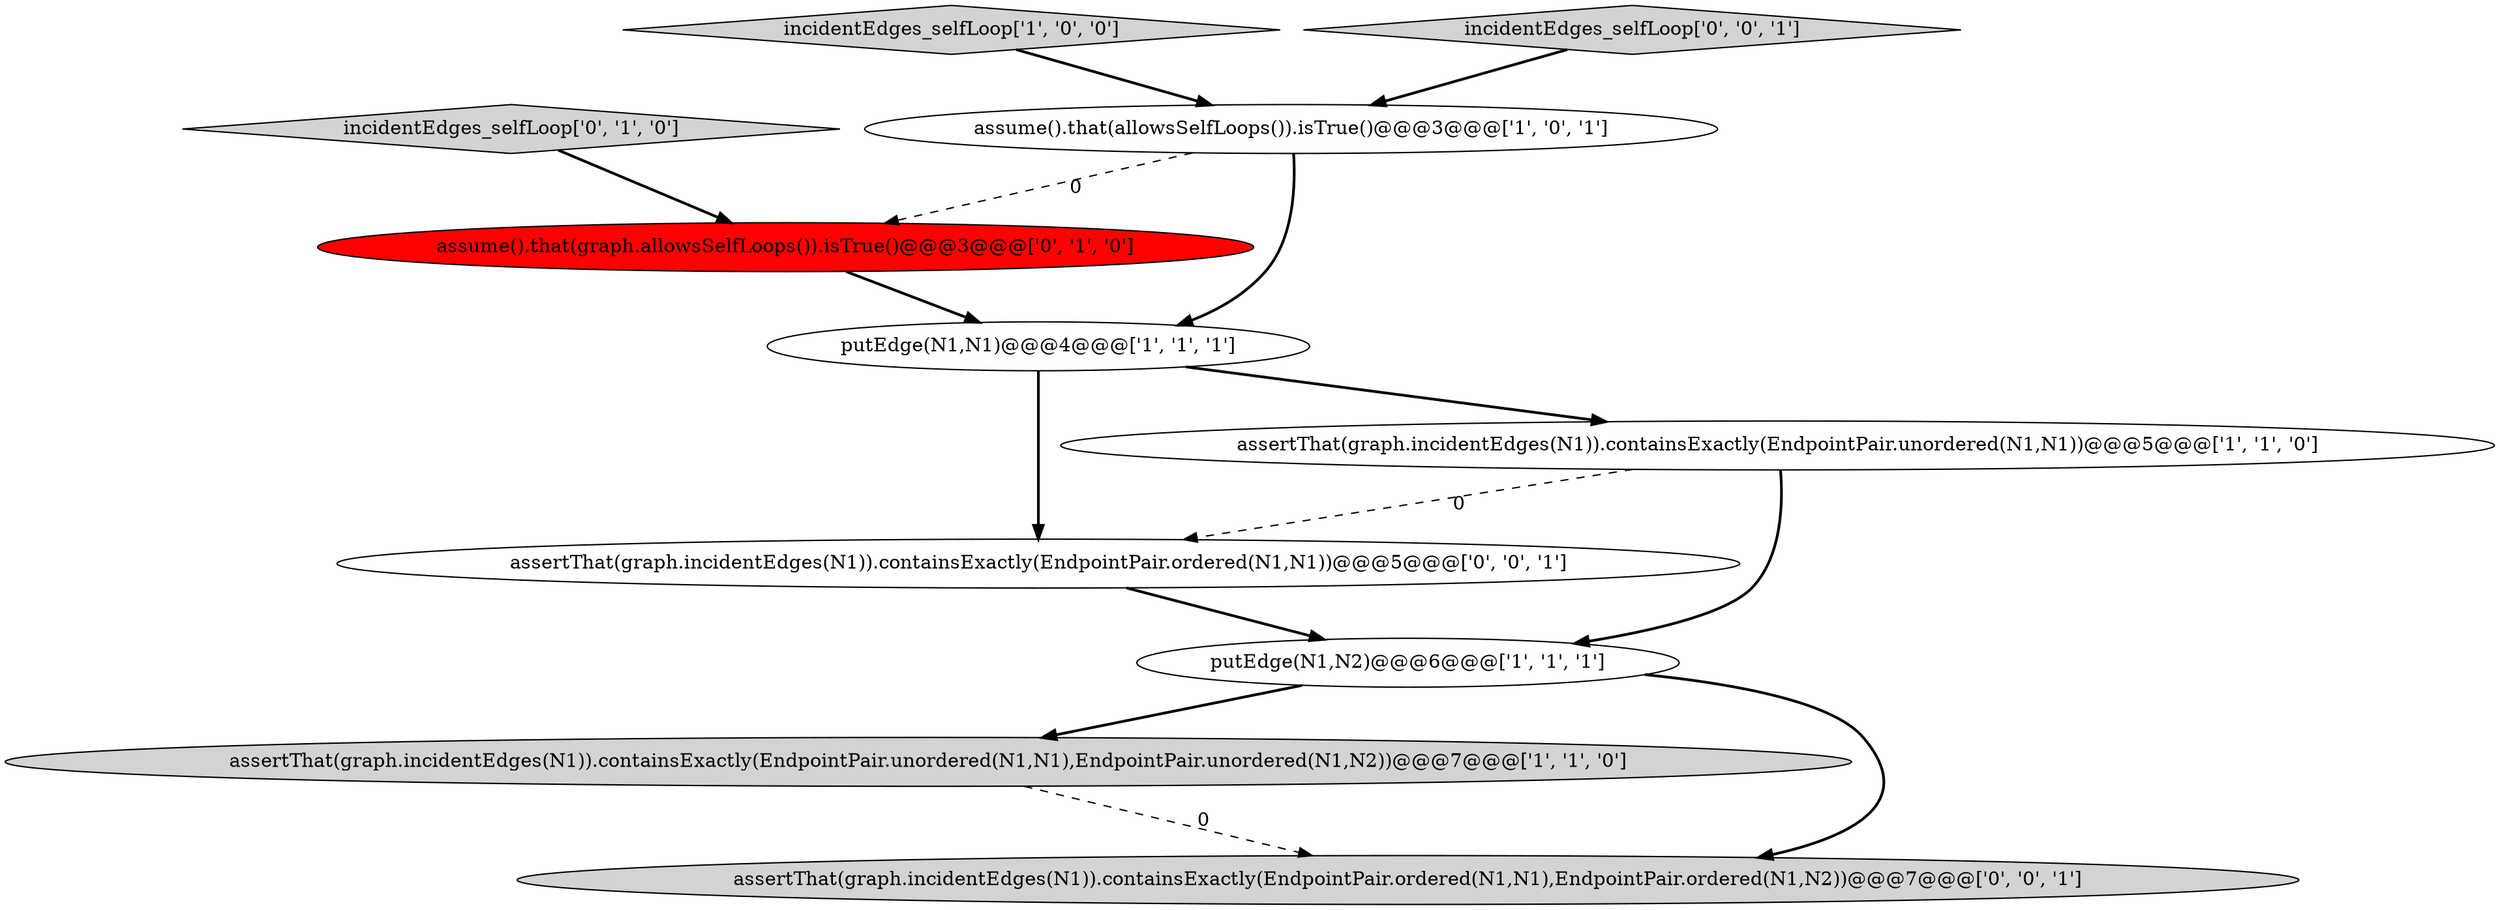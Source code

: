 digraph {
2 [style = filled, label = "assume().that(allowsSelfLoops()).isTrue()@@@3@@@['1', '0', '1']", fillcolor = white, shape = ellipse image = "AAA0AAABBB1BBB"];
3 [style = filled, label = "assertThat(graph.incidentEdges(N1)).containsExactly(EndpointPair.unordered(N1,N1),EndpointPair.unordered(N1,N2))@@@7@@@['1', '1', '0']", fillcolor = lightgray, shape = ellipse image = "AAA0AAABBB1BBB"];
6 [style = filled, label = "incidentEdges_selfLoop['0', '1', '0']", fillcolor = lightgray, shape = diamond image = "AAA0AAABBB2BBB"];
10 [style = filled, label = "assertThat(graph.incidentEdges(N1)).containsExactly(EndpointPair.ordered(N1,N1))@@@5@@@['0', '0', '1']", fillcolor = white, shape = ellipse image = "AAA0AAABBB3BBB"];
5 [style = filled, label = "incidentEdges_selfLoop['1', '0', '0']", fillcolor = lightgray, shape = diamond image = "AAA0AAABBB1BBB"];
7 [style = filled, label = "assume().that(graph.allowsSelfLoops()).isTrue()@@@3@@@['0', '1', '0']", fillcolor = red, shape = ellipse image = "AAA1AAABBB2BBB"];
8 [style = filled, label = "assertThat(graph.incidentEdges(N1)).containsExactly(EndpointPair.ordered(N1,N1),EndpointPair.ordered(N1,N2))@@@7@@@['0', '0', '1']", fillcolor = lightgray, shape = ellipse image = "AAA0AAABBB3BBB"];
4 [style = filled, label = "putEdge(N1,N2)@@@6@@@['1', '1', '1']", fillcolor = white, shape = ellipse image = "AAA0AAABBB1BBB"];
0 [style = filled, label = "assertThat(graph.incidentEdges(N1)).containsExactly(EndpointPair.unordered(N1,N1))@@@5@@@['1', '1', '0']", fillcolor = white, shape = ellipse image = "AAA0AAABBB1BBB"];
1 [style = filled, label = "putEdge(N1,N1)@@@4@@@['1', '1', '1']", fillcolor = white, shape = ellipse image = "AAA0AAABBB1BBB"];
9 [style = filled, label = "incidentEdges_selfLoop['0', '0', '1']", fillcolor = lightgray, shape = diamond image = "AAA0AAABBB3BBB"];
3->8 [style = dashed, label="0"];
4->8 [style = bold, label=""];
4->3 [style = bold, label=""];
5->2 [style = bold, label=""];
7->1 [style = bold, label=""];
1->0 [style = bold, label=""];
6->7 [style = bold, label=""];
2->7 [style = dashed, label="0"];
1->10 [style = bold, label=""];
0->4 [style = bold, label=""];
9->2 [style = bold, label=""];
2->1 [style = bold, label=""];
0->10 [style = dashed, label="0"];
10->4 [style = bold, label=""];
}
